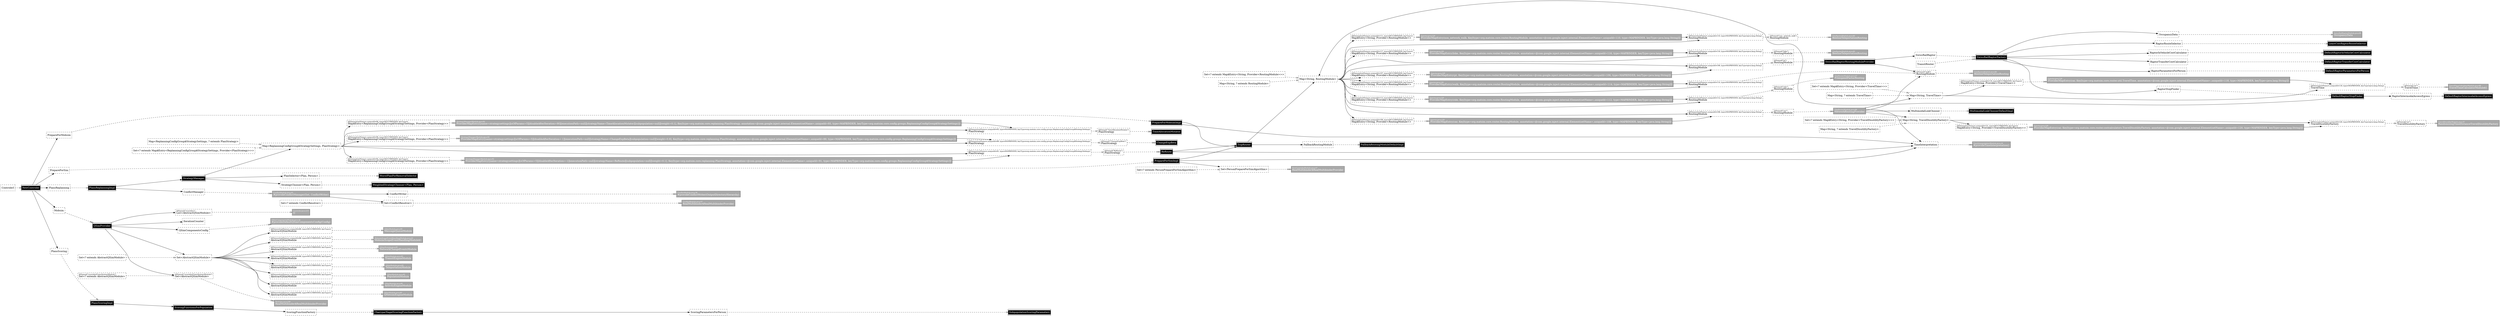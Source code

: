 digraph injector {
graph [rankdir=LR];
x144 [margin="0.02,0", shape=box, style=dashed, label=<<table cellspacing="0" cellpadding="5" cellborder="0" border="0"><tr><td align="left" port="header" bgcolor="#ffffff"><font color="#000000" point-size="10">@Named("bike")<br align="left"/></font><font color="#000000">RoutingModule<br align="left"/></font></td></tr></table>>]
x84 [margin="0.02,0", shape=box, style=solid, label=<<table cellspacing="0" cellpadding="5" cellborder="0" border="0"><tr><td align="left" port="header" bgcolor="#000000"><font color="#ffffff">StrategyManager<br align="left"/></font></td></tr></table>>]
x118 [margin="0.02,0", shape=box, style=dashed, label=<<table cellspacing="0" cellpadding="5" cellborder="0" border="0"><tr><td align="left" port="header" bgcolor="#ffffff"><font color="#000000">Set&lt;? extends Map$Entry&lt;ReplanningConfigGroup$StrategySettings, Provider&lt;PlanStrategy&gt;&gt;&gt;<br align="left"/></font></td></tr></table>>]
x115 [margin="0.02,0", shape=box, style=solid, label=<<table cellspacing="0" cellpadding="5" cellborder="0" border="0"><tr><td align="left" port="header" bgcolor="#000000"><font color="#ffffff">DefaultRaptorIntermodalAccessEgress<br align="left"/></font></td></tr></table>>]
x53 [margin="0.02,0", shape=box, style=solid, label=<<table cellspacing="0" cellpadding="5" cellborder="0" border="0"><tr><td align="left" port="header" bgcolor="#aaaaaa"><font color="#ffffff" point-size="10">QSimModule.java:85<br align="left"/></font><font color="#ffffff">TransitEngineModule<br align="left"/></font></td></tr></table>>]
x28 [margin="0.02,0", shape=box, style=dashed, label=<<table cellspacing="0" cellpadding="5" cellborder="0" border="0"><tr><td align="left" port="header" bgcolor="#ffffff"><font color="#000000">Map&lt;ReplanningConfigGroup$StrategySettings, ? extends PlanStrategy&gt;<br align="left"/></font></td></tr></table>>]
x80 [margin="0.02,0", shape=box, style=dashed, label=<<table cellspacing="0" cellpadding="5" cellborder="0" border="0"><tr><td align="left" port="header" bgcolor="#ffffff"><font color="#000000">RaptorRouteSelector<br align="left"/></font></td></tr></table>>]
x57 [margin="0.02,0", shape=box, style=dashed, label=<<table cellspacing="0" cellpadding="5" cellborder="0" border="0"><tr><td align="left" port="header" bgcolor="#ffffff"><font color="#000000" point-size="10">@Element(setName=,uniqueId=113, type=MULTIBINDER, keyType=)<br align="left"/></font><font color="#000000">Map$Entry&lt;String, Provider&lt;RoutingModule&gt;&gt;<br align="left"/></font></td></tr></table>>]
x120 [margin="0.02,0", shape=box, style=dashed, label=<<table cellspacing="0" cellpadding="5" cellborder="0" border="0"><tr><td align="left" port="header" bgcolor="#ffffff"><font color="#000000">ScoringParametersForPerson<br align="left"/></font></td></tr></table>>]
x117 [margin="0.02,0", shape=box, style=solid, label=<<table cellspacing="0" cellpadding="5" cellborder="0" border="0"><tr><td align="left" port="header" bgcolor="#aaaaaa"><font color="#ffffff" point-size="10">ConflictModule.java:45<br align="left"/></font><font color="#ffffff">#provideConflictManager(Set, ConflictWriter)<br align="left"/></font></td></tr></table>>]
x88 [margin="0.02,0", shape=box, style=dashed, label=<<table cellspacing="0" cellpadding="5" cellborder="0" border="0"><tr><td align="left" port="header" bgcolor="#ffffff"><font color="#000000" point-size="10">@Element(setName=,uniqueId=120, type=MAPBINDER, keyType=java.lang.String)<br align="left"/></font><font color="#000000">TravelDisutilityFactory<br align="left"/></font></td></tr></table>>]
x19 [margin="0.02,0", shape=box, style=solid, label=<<table cellspacing="0" cellpadding="5" cellborder="0" border="0"><tr><td align="left" port="header" bgcolor="#aaaaaa"><font color="#ffffff" point-size="10">Injector.java:129<br align="left"/></font><font color="#ffffff">ProviderMapEntry(car, Key[type=org.matsim.core.router.costcalculators.TravelDisutilityFactory, annotation=@com.google.inject.internal.Element(setName=,uniqueId=120, type=MAPBINDER, keyType=java.lang.String)])<br align="left"/></font></td></tr></table>>]
x130 [margin="0.02,0", shape=box, style=dashed, label=<<table cellspacing="0" cellpadding="5" cellborder="0" border="0"><tr><td align="left" port="header" bgcolor="#ffffff"><font color="#000000" point-size="10">@Element(setName=,uniqueId=90, type=MULTIBINDER, keyType=)<br align="left"/></font><font color="#000000">Map$Entry&lt;ReplanningConfigGroup$StrategySettings, Provider&lt;PlanStrategy&gt;&gt;<br align="left"/></font></td></tr></table>>]
x134 [margin="0.02,0", shape=box, style=dashed, label=<<table cellspacing="0" cellpadding="5" cellborder="0" border="0"><tr><td align="left" port="header" bgcolor="#ffffff"><font color="#000000" point-size="10">@Element(setName=,uniqueId=91, type=MAPBINDER, keyType=org.matsim.core.config.groups.ReplanningConfigGroup$StrategySettings)<br align="left"/></font><font color="#000000">PlanStrategy<br align="left"/></font></td></tr></table>>]
x0 [margin="0.02,0", shape=box, style=dashed, label=<<table cellspacing="0" cellpadding="5" cellborder="0" border="0"><tr><td align="left" port="header" bgcolor="#ffffff"><font color="#000000">Map&lt;String, TravelTime&gt;<br align="left"/></font></td></tr></table>>]
x8 [margin="0.02,0", shape=box, style=solid, label=<<table cellspacing="0" cellpadding="5" cellborder="0" border="0"><tr><td align="left" port="header" bgcolor="#aaaaaa"><font color="#ffffff" point-size="10">TripRouterModule.java:60<br align="left"/></font><font color="#ffffff">BeelineTeleportationRouting<br align="left"/></font></td></tr></table>>]
x58 [margin="0.02,0", shape=box, style=solid, label=<<table cellspacing="0" cellpadding="5" cellborder="0" border="0"><tr><td align="left" port="header" bgcolor="#aaaaaa"><font color="#ffffff" point-size="10">Injector.java:129<br align="left"/></font><font color="#ffffff">ProviderMapEntry(ride, Key[type=org.matsim.core.router.RoutingModule, annotation=@com.google.inject.internal.Element(setName=,uniqueId=112, type=MAPBINDER, keyType=java.lang.String)])<br align="left"/></font></td></tr></table>>]
x129 [margin="0.02,0", shape=box, style=dashed, label=<<table cellspacing="0" cellpadding="5" cellborder="0" border="0"><tr><td align="left" port="header" bgcolor="#ffffff"><font color="#000000" point-size="10">@Element(setName=,uniqueId=110, type=MAPBINDER, keyType=java.lang.String)<br align="left"/></font><font color="#000000">RoutingModule<br align="left"/></font></td></tr></table>>]
x48 [margin="0.02,0", shape=box, style=dashed, label=<<table cellspacing="0" cellpadding="5" cellborder="0" border="0"><tr><td align="left" port="header" bgcolor="#ffffff"><font color="#000000" point-size="10">@Element(setName=,uniqueId=80, type=MULTIBINDER, keyType=)<br align="left"/></font><font color="#000000">AbstractQSimModule<br align="left"/></font></td></tr></table>>]
x31 [margin="0.02,0", shape=box, style=dashed, label=<<table cellspacing="0" cellpadding="5" cellborder="0" border="0"><tr><td align="left" port="header" bgcolor="#ffffff"><font color="#000000">RaptorInVehicleCostCalculator<br align="left"/></font></td></tr></table>>]
x29 [margin="0.02,0", shape=box, style=dashed, label=<<table cellspacing="0" cellpadding="5" cellborder="0" border="0"><tr><td align="left" port="header" bgcolor="#ffffff"><font color="#000000" point-size="10">@Named("ride")<br align="left"/></font><font color="#000000">RoutingModule<br align="left"/></font></td></tr></table>>]
x22 [margin="0.02,0", shape=box, style=solid, label=<<table cellspacing="0" cellpadding="5" cellborder="0" border="0"><tr><td align="left" port="header" bgcolor="#000000"><font color="#ffffff">PrepareForMobsimImpl<br align="left"/></font></td></tr></table>>]
x131 [margin="0.02,0", shape=box, style=solid, label=<<table cellspacing="0" cellpadding="5" cellborder="0" border="0"><tr><td align="left" port="header" bgcolor="#aaaaaa"><font color="#ffffff" point-size="10">StrategyManagerModule.java:92<br align="left"/></font><font color="#ffffff">ProviderMapEntry([name=strategysettings][nOfParams=5][disableAfterIteration=-1][executionPath=null][strategyName=ChangeExpBeta][subpopulation=null][weight=0.8], Key[type=org.matsim.core.replanning.PlanStrategy, annotation=@com.google.inject.internal.Element(setName=,uniqueId=89, type=MAPBINDER, keyType=org.matsim.core.config.groups.ReplanningConfigGroup$StrategySettings)])<br align="left"/></font></td></tr></table>>]
x140 [margin="0.02,0", shape=box, style=solid, label=<<table cellspacing="0" cellpadding="5" cellborder="0" border="0"><tr><td align="left" port="header" bgcolor="#000000"><font color="#ffffff">MultimodalLinkChooserDefaultImpl<br align="left"/></font></td></tr></table>>]
x40 [margin="0.02,0", shape=box, style=dashed, label=<<table cellspacing="0" cellpadding="5" cellborder="0" border="0"><tr><td align="left" port="header" bgcolor="#ffffff"><font color="#000000" point-size="10">@Element(setName=,uniqueId=88, type=MULTIBINDER, keyType=)<br align="left"/></font><font color="#000000">AbstractQSimModule<br align="left"/></font></td></tr></table>>]
x10 [margin="0.02,0", shape=box, style=solid, label=<<table cellspacing="0" cellpadding="5" cellborder="0" border="0"><tr><td align="left" port="header" bgcolor="#aaaaaa"><font color="#ffffff" point-size="10">TravelDisutilityModule.java:37<br align="left"/></font><font color="#ffffff">RandomizingTimeDistanceTravelDisutilityFactory<br align="left"/></font></td></tr></table>>]
x26 [margin="0.02,0", shape=box, style=dashed, label=<<table cellspacing="0" cellpadding="5" cellborder="0" border="0"><tr><td align="left" port="header" bgcolor="#ffffff"><font color="#000000" point-size="10">@Named("ChangeExpBeta")<br align="left"/></font><font color="#000000">PlanStrategy<br align="left"/></font></td></tr></table>>]
x64 [margin="0.02,0", shape=box, style=dashed, label=<<table cellspacing="0" cellpadding="5" cellborder="0" border="0"><tr><td align="left" port="header" bgcolor="#ffffff"><font color="#000000" point-size="10">@Element(setName=,uniqueId=107, type=MULTIBINDER, keyType=)<br align="left"/></font><font color="#000000">Map$Entry&lt;String, Provider&lt;RoutingModule&gt;&gt;<br align="left"/></font></td></tr></table>>]
x41 [margin="0.02,0", shape=box, style=solid, label=<<table cellspacing="0" cellpadding="5" cellborder="0" border="0"><tr><td align="left" port="header" bgcolor="#aaaaaa"><font color="#ffffff" point-size="10">MobsimScopeEventHandlingModule.java:41<br align="left"/></font><font color="#ffffff">MobsimScopeEventHandlingModule$1<br align="left"/></font></td></tr></table>>]
x18 [margin="0.02,0", shape=box, style=dashed, label=<<table cellspacing="0" cellpadding="5" cellborder="0" border="0"><tr><td align="left" port="header" bgcolor="#ffffff"><font color="#000000" point-size="10">@Element(setName=,uniqueId=121, type=MULTIBINDER, keyType=)<br align="left"/></font><font color="#000000">Map$Entry&lt;String, Provider&lt;TravelDisutilityFactory&gt;&gt;<br align="left"/></font></td></tr></table>>]
x145 [margin="0.02,0", shape=box, style=solid, label=<<table cellspacing="0" cellpadding="5" cellborder="0" border="0"><tr><td align="left" port="header" bgcolor="#aaaaaa"><font color="#ffffff" point-size="10">TripRouterModule.java:60<br align="left"/></font><font color="#ffffff">BeelineTeleportationRouting<br align="left"/></font></td></tr></table>>]
x16 [margin="0.02,0", shape=box, style=solid, label=<<table cellspacing="0" cellpadding="5" cellborder="0" border="0"><tr><td align="left" port="header" bgcolor="#000000"><font color="#ffffff">TripRouter<br align="left"/></font></td></tr></table>>]
x30 [margin="0.02,0", shape=box, style=solid, label=<<table cellspacing="0" cellpadding="5" cellborder="0" border="0"><tr><td align="left" port="header" bgcolor="#aaaaaa"><font color="#ffffff" point-size="10">TripRouterModule.java:57<br align="left"/></font><font color="#ffffff">FreespeedFactorRouting<br align="left"/></font></td></tr></table>>]
x107 [margin="0.02,0", shape=box, style=solid, label=<<table cellspacing="0" cellpadding="5" cellborder="0" border="0"><tr><td align="left" port="header" bgcolor="#aaaaaa"><font color="#ffffff" point-size="10">NewControlerModule.java:47<br align="left"/></font><font color="#ffffff">RealMultibinder$RealMultibinderProvider<br align="left"/></font></td></tr></table>>]
x9 [margin="0.02,0", shape=box, style=dashed, label=<<table cellspacing="0" cellpadding="5" cellborder="0" border="0"><tr><td align="left" port="header" bgcolor="#ffffff"><font color="#000000" point-size="10">@Named("car")<br align="left"/></font><font color="#000000">TravelDisutilityFactory<br align="left"/></font></td></tr></table>>]
x65 [margin="0.02,0", shape=box, style=solid, label=<<table cellspacing="0" cellpadding="5" cellborder="0" border="0"><tr><td align="left" port="header" bgcolor="#aaaaaa"><font color="#ffffff" point-size="10">Injector.java:129<br align="left"/></font><font color="#ffffff">ProviderMapEntry(pt, Key[type=org.matsim.core.router.RoutingModule, annotation=@com.google.inject.internal.Element(setName=,uniqueId=106, type=MAPBINDER, keyType=java.lang.String)])<br align="left"/></font></td></tr></table>>]
x92 [margin="0.02,0", shape=box, style=dashed, label=<<table cellspacing="0" cellpadding="5" cellborder="0" border="0"><tr><td align="left" port="header" bgcolor="#ffffff"><font color="#000000">PlansReplanning<br align="left"/></font></td></tr></table>>]
x49 [margin="0.02,0", shape=box, style=solid, label=<<table cellspacing="0" cellpadding="5" cellborder="0" border="0"><tr><td align="left" port="header" bgcolor="#aaaaaa"><font color="#ffffff" point-size="10">QSimModule.java:85<br align="left"/></font><font color="#ffffff">MessageQueueModule<br align="left"/></font></td></tr></table>>]
x123 [margin="0.02,0", shape=box, style=solid, label=<<table cellspacing="0" cellpadding="5" cellborder="0" border="0"><tr><td align="left" port="header" bgcolor="#aaaaaa"><font color="#ffffff" point-size="10">TripRouterModule.java:68<br align="left"/></font><font color="#ffffff">NetworkRoutingProvider<br align="left"/></font></td></tr></table>>]
x60 [margin="0.02,0", shape=box, style=dashed, label=<<table cellspacing="0" cellpadding="5" cellborder="0" border="0"><tr><td align="left" port="header" bgcolor="#ffffff"><font color="#000000">Map&lt;String, ? extends RoutingModule&gt;<br align="left"/></font></td></tr></table>>]
x39 [margin="0.02,0", shape=box, style=dashed, label=<<table cellspacing="0" cellpadding="5" cellborder="0" border="0"><tr><td align="left" port="header" bgcolor="#ffffff"><font color="#000000">SwissRailRaptor<br align="left"/></font></td></tr></table>>]
x76 [margin="0.02,0", shape=box, style=solid, label=<<table cellspacing="0" cellpadding="5" cellborder="0" border="0"><tr><td align="left" port="header" bgcolor="#aaaaaa"><font color="#ffffff" point-size="10">QSimComponentsModule.java:34<br align="left"/></font><font color="#ffffff">#provideDefaultQSimComponentsConfig(Config)<br align="left"/></font></td></tr></table>>]
x114 [margin="0.02,0", shape=box, style=dashed, label=<<table cellspacing="0" cellpadding="5" cellborder="0" border="0"><tr><td align="left" port="header" bgcolor="#ffffff"><font color="#000000" point-size="10">@Element(setName=,uniqueId=118, type=MAPBINDER, keyType=java.lang.String)<br align="left"/></font><font color="#000000">TravelTime<br align="left"/></font></td></tr></table>>]
x81 [margin="0.02,0", shape=box, style=solid, label=<<table cellspacing="0" cellpadding="5" cellborder="0" border="0"><tr><td align="left" port="header" bgcolor="#000000"><font color="#ffffff">LeastCostRaptorRouteSelector<br align="left"/></font></td></tr></table>>]
x113 [margin="0.02,0", shape=box, style=solid, label=<<table cellspacing="0" cellpadding="5" cellborder="0" border="0"><tr><td align="left" port="header" bgcolor="#000000"><font color="#ffffff">DefaultRaptorTransferCostCalculator<br align="left"/></font></td></tr></table>>]
x99 [margin="0.02,0", shape=box, style=solid, label=<<table cellspacing="0" cellpadding="5" cellborder="0" border="0"><tr><td align="left" port="header" bgcolor="#aaaaaa"><font color="#ffffff" point-size="10">Injector.java:129<br align="left"/></font><font color="#ffffff">ProviderMapEntry(car, Key[type=org.matsim.core.router.util.TravelTime, annotation=@com.google.inject.internal.Element(setName=,uniqueId=118, type=MAPBINDER, keyType=java.lang.String)])<br align="left"/></font></td></tr></table>>]
x62 [margin="0.02,0", shape=box, style=solid, label=<<table cellspacing="0" cellpadding="5" cellborder="0" border="0"><tr><td align="left" port="header" bgcolor="#aaaaaa"><font color="#ffffff" point-size="10">Injector.java:129<br align="left"/></font><font color="#ffffff">ProviderMapEntry(walk, Key[type=org.matsim.core.router.RoutingModule, annotation=@com.google.inject.internal.Element(setName=,uniqueId=114, type=MAPBINDER, keyType=java.lang.String)])<br align="left"/></font></td></tr></table>>]
x50 [margin="0.02,0", shape=box, style=dashed, label=<<table cellspacing="0" cellpadding="5" cellborder="0" border="0"><tr><td align="left" port="header" bgcolor="#ffffff"><font color="#000000" point-size="10">@Element(setName=,uniqueId=85, type=MULTIBINDER, keyType=)<br align="left"/></font><font color="#000000">AbstractQSimModule<br align="left"/></font></td></tr></table>>]
x78 [margin="0.02,0", shape=box, style=dashed, label=<<table cellspacing="0" cellpadding="5" cellborder="0" border="0"><tr><td align="left" port="header" bgcolor="#ffffff"><font color="#000000" point-size="10">@Named("overrides")<br align="left"/></font><font color="#000000">List&lt;AbstractQSimModule&gt;<br align="left"/></font></td></tr></table>>]
x21 [margin="0.02,0", shape=box, style=dashed, label=<<table cellspacing="0" cellpadding="5" cellborder="0" border="0"><tr><td align="left" port="header" bgcolor="#ffffff"><font color="#000000">PrepareForMobsim<br align="left"/></font></td></tr></table>>]
x82 [margin="0.02,0", shape=box, style=dashed, label=<<table cellspacing="0" cellpadding="5" cellborder="0" border="0"><tr><td align="left" port="header" bgcolor="#ffffff"><font color="#000000" point-size="10">@Named("ReRoute")<br align="left"/></font><font color="#000000">PlanStrategy<br align="left"/></font></td></tr></table>>]
x128 [margin="0.02,0", shape=box, style=dashed, label=<<table cellspacing="0" cellpadding="5" cellborder="0" border="0"><tr><td align="left" port="header" bgcolor="#ffffff"><font color="#000000" point-size="10">@Element(setName=,uniqueId=108, type=MAPBINDER, keyType=java.lang.String)<br align="left"/></font><font color="#000000">RoutingModule<br align="left"/></font></td></tr></table>>]
x14 [margin="0.02,0", shape=box, style=dashed, label=<<table cellspacing="0" cellpadding="5" cellborder="0" border="0"><tr><td align="left" port="header" bgcolor="#ffffff"><font color="#000000">Set&lt;ConflictResolver&gt;<br align="left"/></font></td></tr></table>>]
x45 [margin="0.02,0", shape=box, style=solid, label=<<table cellspacing="0" cellpadding="5" cellborder="0" border="0"><tr><td align="left" port="header" bgcolor="#aaaaaa"><font color="#ffffff" point-size="10">QSimModule.java:85<br align="left"/></font><font color="#ffffff">ActivityEngineModule<br align="left"/></font></td></tr></table>>]
x136 [margin="0.02,0", shape=box, style=dashed, label=<<table cellspacing="0" cellpadding="5" cellborder="0" border="0"><tr><td align="left" port="header" bgcolor="#ffffff"><font color="#000000" point-size="10">@Element(setName=,uniqueId=93, type=MAPBINDER, keyType=org.matsim.core.config.groups.ReplanningConfigGroup$StrategySettings)<br align="left"/></font><font color="#000000">PlanStrategy<br align="left"/></font></td></tr></table>>]
x105 [margin="0.02,0", shape=box, style=dashed, label=<<table cellspacing="0" cellpadding="5" cellborder="0" border="0"><tr><td align="left" port="header" bgcolor="#ffffff"><font color="#000000">RaptorIntermodalAccessEgress<br align="left"/></font></td></tr></table>>]
x95 [margin="0.02,0", shape=box, style=solid, label=<<table cellspacing="0" cellpadding="5" cellborder="0" border="0"><tr><td align="left" port="header" bgcolor="#aaaaaa"><font color="#ffffff" point-size="10">SwissRailRaptorModule.java:69<br align="left"/></font><font color="#ffffff">OccupancyData<br align="left"/></font></td></tr></table>>]
x102 [margin="0.02,0", shape=box, style=dashed, label=<<table cellspacing="0" cellpadding="5" cellborder="0" border="0"><tr><td align="left" port="header" bgcolor="#ffffff"><font color="#000000" point-size="10">@Named("car")<br align="left"/></font><font color="#000000">TravelTime<br align="left"/></font></td></tr></table>>]
x125 [margin="0.02,0", shape=box, style=solid, label=<<table cellspacing="0" cellpadding="5" cellborder="0" border="0"><tr><td align="left" port="header" bgcolor="#aaaaaa"><font color="#ffffff" point-size="10">StrategyManagerModule.java:92<br align="left"/></font><font color="#ffffff">ProviderMapEntry([name=strategysettings][nOfParams=5][disableAfterIteration=-1][executionPath=null][strategyName=ReRoute][subpopulation=null][weight=0.1], Key[type=org.matsim.core.replanning.PlanStrategy, annotation=@com.google.inject.internal.Element(setName=,uniqueId=91, type=MAPBINDER, keyType=org.matsim.core.config.groups.ReplanningConfigGroup$StrategySettings)])<br align="left"/></font></td></tr></table>>]
x111 [margin="0.02,0", shape=box, style=solid, label=<<table cellspacing="0" cellpadding="5" cellborder="0" border="0"><tr><td align="left" port="header" bgcolor="#000000"><font color="#ffffff">DefaultRaptorStopFinder<br align="left"/></font></td></tr></table>>]
x110 [margin="0.02,0", shape=box, style=dashed, label=<<table cellspacing="0" cellpadding="5" cellborder="0" border="0"><tr><td align="left" port="header" bgcolor="#ffffff"><font color="#000000" point-size="10">@Named("pt")<br align="left"/></font><font color="#000000">RoutingModule<br align="left"/></font></td></tr></table>>]
x2 [margin="0.02,0", shape=box, style=dashed, label=<<table cellspacing="0" cellpadding="5" cellborder="0" border="0"><tr><td align="left" port="header" bgcolor="#ffffff"><font color="#000000">Set&lt;? extends Map$Entry&lt;String, Provider&lt;RoutingModule&gt;&gt;&gt;<br align="left"/></font></td></tr></table>>]
x86 [margin="0.02,0", shape=box, style=dashed, label=<<table cellspacing="0" cellpadding="5" cellborder="0" border="0"><tr><td align="left" port="header" bgcolor="#ffffff"><font color="#000000">ConflictWriter<br align="left"/></font></td></tr></table>>]
x119 [margin="0.02,0", shape=box, style=dashed, label=<<table cellspacing="0" cellpadding="5" cellborder="0" border="0"><tr><td align="left" port="header" bgcolor="#ffffff"><font color="#000000">IterationCounter<br align="left"/></font></td></tr></table>>]
x89 [margin="0.02,0", shape=box, style=dashed, label=<<table cellspacing="0" cellpadding="5" cellborder="0" border="0"><tr><td align="left" port="header" bgcolor="#ffffff"><font color="#000000" point-size="10">@Element(setName=,uniqueId=116, type=MAPBINDER, keyType=java.lang.String)<br align="left"/></font><font color="#000000">RoutingModule<br align="left"/></font></td></tr></table>>]
x52 [margin="0.02,0", shape=box, style=dashed, label=<<table cellspacing="0" cellpadding="5" cellborder="0" border="0"><tr><td align="left" port="header" bgcolor="#ffffff"><font color="#000000" point-size="10">@Element(setName=,uniqueId=86, type=MULTIBINDER, keyType=)<br align="left"/></font><font color="#000000">AbstractQSimModule<br align="left"/></font></td></tr></table>>]
x42 [margin="0.02,0", shape=box, style=dashed, label=<<table cellspacing="0" cellpadding="5" cellborder="0" border="0"><tr><td align="left" port="header" bgcolor="#ffffff"><font color="#000000" point-size="10">@Element(setName=,uniqueId=83, type=MULTIBINDER, keyType=)<br align="left"/></font><font color="#000000">AbstractQSimModule<br align="left"/></font></td></tr></table>>]
x121 [margin="0.02,0", shape=box, style=solid, label=<<table cellspacing="0" cellpadding="5" cellborder="0" border="0"><tr><td align="left" port="header" bgcolor="#000000"><font color="#ffffff">SubpopulationScoringParameters<br align="left"/></font></td></tr></table>>]
x54 [margin="0.02,0", shape=box, style=dashed, label=<<table cellspacing="0" cellpadding="5" cellborder="0" border="0"><tr><td align="left" port="header" bgcolor="#ffffff"><font color="#000000" point-size="10">@Element(setName=,uniqueId=117, type=MULTIBINDER, keyType=)<br align="left"/></font><font color="#000000">Map$Entry&lt;String, Provider&lt;RoutingModule&gt;&gt;<br align="left"/></font></td></tr></table>>]
x67 [margin="0.02,0", shape=box, style=solid, label=<<table cellspacing="0" cellpadding="5" cellborder="0" border="0"><tr><td align="left" port="header" bgcolor="#aaaaaa"><font color="#ffffff" point-size="10">Injector.java:129<br align="left"/></font><font color="#ffffff">ProviderMapEntry(car, Key[type=org.matsim.core.router.RoutingModule, annotation=@com.google.inject.internal.Element(setName=,uniqueId=108, type=MAPBINDER, keyType=java.lang.String)])<br align="left"/></font></td></tr></table>>]
x47 [margin="0.02,0", shape=box, style=solid, label=<<table cellspacing="0" cellpadding="5" cellborder="0" border="0"><tr><td align="left" port="header" bgcolor="#aaaaaa"><font color="#ffffff" point-size="10">QSimModule.java:85<br align="left"/></font><font color="#ffffff">QNetsimEngineModule<br align="left"/></font></td></tr></table>>]
x104 [margin="0.02,0", shape=box, style=dashed, label=<<table cellspacing="0" cellpadding="5" cellborder="0" border="0"><tr><td align="left" port="header" bgcolor="#ffffff"><font color="#000000">Set&lt;? extends PersonPrepareForSimAlgorithm&gt;<br align="left"/></font></td></tr></table>>]
x101 [margin="0.02,0", shape=box, style=solid, label=<<table cellspacing="0" cellpadding="5" cellborder="0" border="0"><tr><td align="left" port="header" bgcolor="#aaaaaa"><font color="#ffffff" point-size="10">TimeInterpretationModule.java:16<br align="left"/></font><font color="#ffffff">#provideTimeInterpretation()<br align="left"/></font></td></tr></table>>]
x146 [margin="0.02,0", shape=box, style=solid, label=<<table cellspacing="0" cellpadding="5" cellborder="0" border="0"><tr><td align="left" port="header" bgcolor="#000000"><font color="#ffffff">DefaultRaptorParametersForPerson<br align="left"/></font></td></tr></table>>]
x1 [margin="0.02,0", shape=box, style=dashed, label=<<table cellspacing="0" cellpadding="5" cellborder="0" border="0"><tr><td align="left" port="header" bgcolor="#ffffff"><font color="#000000">Set&lt;? extends ConflictResolver&gt;<br align="left"/></font></td></tr></table>>]
x3 [margin="0.02,0", shape=box, style=dashed, label=<<table cellspacing="0" cellpadding="5" cellborder="0" border="0"><tr><td align="left" port="header" bgcolor="#ffffff"><font color="#000000">Set&lt;? extends Map$Entry&lt;String, Provider&lt;TravelDisutilityFactory&gt;&gt;&gt;<br align="left"/></font></td></tr></table>>]
x34 [margin="0.02,0", shape=box, style=dashed, label=<<table cellspacing="0" cellpadding="5" cellborder="0" border="0"><tr><td align="left" port="header" bgcolor="#ffffff"><font color="#000000">RaptorTransferCostCalculator<br align="left"/></font></td></tr></table>>]
x73 [margin="0.02,0", shape=box, style=dashed, label=<<table cellspacing="0" cellpadding="5" cellborder="0" border="0"><tr><td align="left" port="header" bgcolor="#ffffff"><font color="#000000">ControlerI<br align="left"/></font></td></tr></table>>]
x83 [margin="0.02,0", shape=box, style=solid, label=<<table cellspacing="0" cellpadding="5" cellborder="0" border="0"><tr><td align="left" port="header" bgcolor="#000000"><font color="#ffffff">ReRoute<br align="left"/></font></td></tr></table>>]
x27 [margin="0.02,0", shape=box, style=solid, label=<<table cellspacing="0" cellpadding="5" cellborder="0" border="0"><tr><td align="left" port="header" bgcolor="#000000"><font color="#ffffff">ChangeExpBeta<br align="left"/></font></td></tr></table>>]
x17 [margin="0.02,0", shape=box, style=dashed, label=<<table cellspacing="0" cellpadding="5" cellborder="0" border="0"><tr><td align="left" port="header" bgcolor="#ffffff"><font color="#000000">Set&lt;? extends Map$Entry&lt;String, Provider&lt;TravelTime&gt;&gt;&gt;<br align="left"/></font></td></tr></table>>]
x138 [margin="0.02,0", shape=box, style=solid, label=<<table cellspacing="0" cellpadding="5" cellborder="0" border="0"><tr><td align="left" port="header" bgcolor="#000000"><font color="#ffffff">TimeAllocationMutator<br align="left"/></font></td></tr></table>>]
x55 [margin="0.02,0", shape=box, style=solid, label=<<table cellspacing="0" cellpadding="5" cellborder="0" border="0"><tr><td align="left" port="header" bgcolor="#aaaaaa"><font color="#ffffff" point-size="10">Injector.java:129<br align="left"/></font><font color="#ffffff">ProviderMapEntry(bike, Key[type=org.matsim.core.router.RoutingModule, annotation=@com.google.inject.internal.Element(setName=,uniqueId=116, type=MAPBINDER, keyType=java.lang.String)])<br align="left"/></font></td></tr></table>>]
x85 [margin="0.02,0", shape=box, style=dashed, label=<<table cellspacing="0" cellpadding="5" cellborder="0" border="0"><tr><td align="left" port="header" bgcolor="#ffffff"><font color="#000000">Set&lt;AbstractQSimModule&gt;<br align="left"/></font></td></tr></table>>]
x126 [margin="0.02,0", shape=box, style=dashed, label=<<table cellspacing="0" cellpadding="5" cellborder="0" border="0"><tr><td align="left" port="header" bgcolor="#ffffff"><font color="#000000" point-size="10">@Element(setName=,uniqueId=94, type=MULTIBINDER, keyType=)<br align="left"/></font><font color="#000000">Map$Entry&lt;ReplanningConfigGroup$StrategySettings, Provider&lt;PlanStrategy&gt;&gt;<br align="left"/></font></td></tr></table>>]
x133 [margin="0.02,0", shape=box, style=dashed, label=<<table cellspacing="0" cellpadding="5" cellborder="0" border="0"><tr><td align="left" port="header" bgcolor="#ffffff"><font color="#000000" point-size="10">@Element(setName=,uniqueId=106, type=MAPBINDER, keyType=java.lang.String)<br align="left"/></font><font color="#000000">RoutingModule<br align="left"/></font></td></tr></table>>]
x5 [margin="0.02,0", shape=box, style=dashed, label=<<table cellspacing="0" cellpadding="5" cellborder="0" border="0"><tr><td align="left" port="header" bgcolor="#ffffff"><font color="#000000">FallbackRoutingModule<br align="left"/></font></td></tr></table>>]
x20 [margin="0.02,0", shape=box, style=solid, label=<<table cellspacing="0" cellpadding="5" cellborder="0" border="0"><tr><td align="left" port="header" bgcolor="#000000"><font color="#ffffff">FallbackRoutingModuleDefaultImpl<br align="left"/></font></td></tr></table>>]
x100 [margin="0.02,0", shape=box, style=dashed, label=<<table cellspacing="0" cellpadding="5" cellborder="0" border="0"><tr><td align="left" port="header" bgcolor="#ffffff"><font color="#000000">TimeInterpretation<br align="left"/></font></td></tr></table>>]
x32 [margin="0.02,0", shape=box, style=solid, label=<<table cellspacing="0" cellpadding="5" cellborder="0" border="0"><tr><td align="left" port="header" bgcolor="#000000"><font color="#ffffff">DefaultRaptorInVehicleCostCalculator<br align="left"/></font></td></tr></table>>]
x36 [margin="0.02,0", shape=box, style=solid, label=<<table cellspacing="0" cellpadding="5" cellborder="0" border="0"><tr><td align="left" port="header" bgcolor="#000000"><font color="#ffffff">CharyparNagelScoringFunctionFactory<br align="left"/></font></td></tr></table>>]
x43 [margin="0.02,0", shape=box, style=solid, label=<<table cellspacing="0" cellpadding="5" cellborder="0" border="0"><tr><td align="left" port="header" bgcolor="#aaaaaa"><font color="#ffffff" point-size="10">QSimModule.java:85<br align="left"/></font><font color="#ffffff">TeleportationModule<br align="left"/></font></td></tr></table>>]
x68 [margin="0.02,0", shape=box, style=dashed, label=<<table cellspacing="0" cellpadding="5" cellborder="0" border="0"><tr><td align="left" port="header" bgcolor="#ffffff"><font color="#000000" point-size="10">@Element(setName=,uniqueId=111, type=MULTIBINDER, keyType=)<br align="left"/></font><font color="#000000">Map$Entry&lt;String, Provider&lt;RoutingModule&gt;&gt;<br align="left"/></font></td></tr></table>>]
x6 [margin="0.02,0", shape=box, style=dashed, label=<<table cellspacing="0" cellpadding="5" cellborder="0" border="0"><tr><td align="left" port="header" bgcolor="#ffffff"><font color="#000000">StrategyChooser&lt;Plan, Person&gt;<br align="left"/></font></td></tr></table>>]
x12 [margin="0.02,0", shape=box, style=solid, label=<<table cellspacing="0" cellpadding="5" cellborder="0" border="0"><tr><td align="left" port="header" bgcolor="#aaaaaa"><font color="#ffffff" point-size="10">Modules.java:238<br align="left"/></font><font color="#ffffff">RealMultibinder$RealMultibinderProvider<br align="left"/></font></td></tr></table>>]
x77 [margin="0.02,0", shape=box, style=dashed, label=<<table cellspacing="0" cellpadding="5" cellborder="0" border="0"><tr><td align="left" port="header" bgcolor="#ffffff"><font color="#000000">Map&lt;String, ? extends TravelDisutilityFactory&gt;<br align="left"/></font></td></tr></table>>]
x108 [margin="0.02,0", shape=box, style=dashed, label=<<table cellspacing="0" cellpadding="5" cellborder="0" border="0"><tr><td align="left" port="header" bgcolor="#ffffff"><font color="#000000" point-size="10">@Named("non_network_walk")<br align="left"/></font><font color="#000000">RoutingModule<br align="left"/></font></td></tr></table>>]
x112 [margin="0.02,0", shape=box, style=solid, label=<<table cellspacing="0" cellpadding="5" cellborder="0" border="0"><tr><td align="left" port="header" bgcolor="#000000"><font color="#ffffff">PlansReplanningImpl<br align="left"/></font></td></tr></table>>]
x71 [margin="0.02,0", shape=box, style=solid, label=<<table cellspacing="0" cellpadding="5" cellborder="0" border="0"><tr><td align="left" port="header" bgcolor="#000000"><font color="#ffffff">ScoringFunctionsForPopulation<br align="left"/></font></td></tr></table>>]
x35 [margin="0.02,0", shape=box, style=dashed, label=<<table cellspacing="0" cellpadding="5" cellborder="0" border="0"><tr><td align="left" port="header" bgcolor="#ffffff"><font color="#000000">ScoringFunctionFactory<br align="left"/></font></td></tr></table>>]
x91 [margin="0.02,0", shape=box, style=dashed, label=<<table cellspacing="0" cellpadding="5" cellborder="0" border="0"><tr><td align="left" port="header" bgcolor="#ffffff"><font color="#000000" point-size="10">@Element(setName=,uniqueId=114, type=MAPBINDER, keyType=java.lang.String)<br align="left"/></font><font color="#000000">RoutingModule<br align="left"/></font></td></tr></table>>]
x127 [margin="0.02,0", shape=box, style=solid, label=<<table cellspacing="0" cellpadding="5" cellborder="0" border="0"><tr><td align="left" port="header" bgcolor="#aaaaaa"><font color="#ffffff" point-size="10">StrategyManagerModule.java:92<br align="left"/></font><font color="#ffffff">ProviderMapEntry([name=strategysettings][nOfParams=5][disableAfterIteration=90][executionPath=null][strategyName=TimeAllocationMutator][subpopulation=null][weight=0.1], Key[type=org.matsim.core.replanning.PlanStrategy, annotation=@com.google.inject.internal.Element(setName=,uniqueId=93, type=MAPBINDER, keyType=org.matsim.core.config.groups.ReplanningConfigGroup$StrategySettings)])<br align="left"/></font></td></tr></table>>]
x93 [margin="0.02,0", shape=box, style=dashed, label=<<table cellspacing="0" cellpadding="5" cellborder="0" border="0"><tr><td align="left" port="header" bgcolor="#ffffff"><font color="#000000">TransitRouter<br align="left"/></font></td></tr></table>>]
x56 [margin="0.02,0", shape=box, style=solid, label=<<table cellspacing="0" cellpadding="5" cellborder="0" border="0"><tr><td align="left" port="header" bgcolor="#000000"><font color="#ffffff">SwissRailRaptorFactory<br align="left"/></font></td></tr></table>>]
x23 [margin="0.02,0", shape=box, style=dashed, label=<<table cellspacing="0" cellpadding="5" cellborder="0" border="0"><tr><td align="left" port="header" bgcolor="#ffffff"><font color="#000000" point-size="10">@Element(setName=,uniqueId=84, type=MULTIBINDER, keyType=)<br align="left"/></font><font color="#000000">AbstractQSimModule<br align="left"/></font></td></tr></table>>]
x63 [margin="0.02,0", shape=box, style=solid, label=<<table cellspacing="0" cellpadding="5" cellborder="0" border="0"><tr><td align="left" port="header" bgcolor="#000000"><font color="#ffffff">QSimProvider<br align="left"/></font></td></tr></table>>]
x69 [margin="0.02,0", shape=box, style=solid, label=<<table cellspacing="0" cellpadding="5" cellborder="0" border="0"><tr><td align="left" port="header" bgcolor="#aaaaaa"><font color="#ffffff" point-size="10">Injector.java:129<br align="left"/></font><font color="#ffffff">ProviderMapEntry(non_network_walk, Key[type=org.matsim.core.router.RoutingModule, annotation=@com.google.inject.internal.Element(setName=,uniqueId=110, type=MAPBINDER, keyType=java.lang.String)])<br align="left"/></font></td></tr></table>>]
x11 [margin="0.02,0", shape=box, style=dashed, label=<<table cellspacing="0" cellpadding="5" cellborder="0" border="0"><tr><td align="left" port="header" bgcolor="#ffffff"><font color="#000000" point-size="10">@Named("overridesFromAbstractModule")<br align="left"/></font><font color="#000000">Set&lt;AbstractQSimModule&gt;<br align="left"/></font></td></tr></table>>]
x44 [margin="0.02,0", shape=box, style=dashed, label=<<table cellspacing="0" cellpadding="5" cellborder="0" border="0"><tr><td align="left" port="header" bgcolor="#ffffff"><font color="#000000" point-size="10">@Element(setName=,uniqueId=81, type=MULTIBINDER, keyType=)<br align="left"/></font><font color="#000000">AbstractQSimModule<br align="left"/></font></td></tr></table>>]
x109 [margin="0.02,0", shape=box, style=solid, label=<<table cellspacing="0" cellpadding="5" cellborder="0" border="0"><tr><td align="left" port="header" bgcolor="#aaaaaa"><font color="#ffffff" point-size="10">TripRouterModule.java:60<br align="left"/></font><font color="#ffffff">BeelineTeleportationRouting<br align="left"/></font></td></tr></table>>]
x74 [margin="0.02,0", shape=box, style=solid, label=<<table cellspacing="0" cellpadding="5" cellborder="0" border="0"><tr><td align="left" port="header" bgcolor="#000000"><font color="#ffffff">NewControler<br align="left"/></font></td></tr></table>>]
x61 [margin="0.02,0", shape=box, style=dashed, label=<<table cellspacing="0" cellpadding="5" cellborder="0" border="0"><tr><td align="left" port="header" bgcolor="#ffffff"><font color="#000000" point-size="10">@Element(setName=,uniqueId=115, type=MULTIBINDER, keyType=)<br align="left"/></font><font color="#000000">Map$Entry&lt;String, Provider&lt;RoutingModule&gt;&gt;<br align="left"/></font></td></tr></table>>]
x24 [margin="0.02,0", shape=box, style=solid, label=<<table cellspacing="0" cellpadding="5" cellborder="0" border="0"><tr><td align="left" port="header" bgcolor="#aaaaaa"><font color="#ffffff" point-size="10">QSimModule.java:85<br align="left"/></font><font color="#ffffff">PopulationModule<br align="left"/></font></td></tr></table>>]
x25 [margin="0.02,0", shape=box, style=solid, label=<<table cellspacing="0" cellpadding="5" cellborder="0" border="0"><tr><td align="left" port="header" bgcolor="#000000"><font color="#ffffff">WeightedStrategyChooser&lt;Plan, Person&gt;<br align="left"/></font></td></tr></table>>]
x4 [margin="0.02,0", shape=box, style=dashed, label=<<table cellspacing="0" cellpadding="5" cellborder="0" border="0"><tr><td align="left" port="header" bgcolor="#ffffff"><font color="#000000">Mobsim<br align="left"/></font></td></tr></table>>]
x33 [margin="0.02,0", shape=box, style=dashed, label=<<table cellspacing="0" cellpadding="5" cellborder="0" border="0"><tr><td align="left" port="header" bgcolor="#ffffff"><font color="#000000">Map&lt;String, TravelDisutilityFactory&gt;<br align="left"/></font></td></tr></table>>]
x59 [margin="0.02,0", shape=box, style=dashed, label=<<table cellspacing="0" cellpadding="5" cellborder="0" border="0"><tr><td align="left" port="header" bgcolor="#ffffff"><font color="#000000">RaptorParametersForPerson<br align="left"/></font></td></tr></table>>]
x15 [margin="0.02,0", shape=box, style=solid, label=<<table cellspacing="0" cellpadding="5" cellborder="0" border="0"><tr><td align="left" port="header" bgcolor="#aaaaaa"><font color="#ffffff" point-size="10">ConflictModule.java:57<br align="left"/></font><font color="#ffffff">RealMultibinder$RealMultibinderProvider<br align="left"/></font></td></tr></table>>]
x122 [margin="0.02,0", shape=box, style=dashed, label=<<table cellspacing="0" cellpadding="5" cellborder="0" border="0"><tr><td align="left" port="header" bgcolor="#ffffff"><font color="#000000" point-size="10">@Named("car")<br align="left"/></font><font color="#000000">RoutingModule<br align="left"/></font></td></tr></table>>]
x72 [margin="0.02,0", shape=box, style=dashed, label=<<table cellspacing="0" cellpadding="5" cellborder="0" border="0"><tr><td align="left" port="header" bgcolor="#ffffff"><font color="#000000">RaptorStopFinder<br align="left"/></font></td></tr></table>>]
x94 [margin="0.02,0", shape=box, style=dashed, label=<<table cellspacing="0" cellpadding="5" cellborder="0" border="0"><tr><td align="left" port="header" bgcolor="#ffffff"><font color="#000000">OccupancyData<br align="left"/></font></td></tr></table>>]
x135 [margin="0.02,0", shape=box, style=dashed, label=<<table cellspacing="0" cellpadding="5" cellborder="0" border="0"><tr><td align="left" port="header" bgcolor="#ffffff"><font color="#000000" point-size="10">@Element(setName=,uniqueId=89, type=MAPBINDER, keyType=org.matsim.core.config.groups.ReplanningConfigGroup$StrategySettings)<br align="left"/></font><font color="#000000">PlanStrategy<br align="left"/></font></td></tr></table>>]
x96 [margin="0.02,0", shape=box, style=dashed, label=<<table cellspacing="0" cellpadding="5" cellborder="0" border="0"><tr><td align="left" port="header" bgcolor="#ffffff"><font color="#000000">PlansScoring<br align="left"/></font></td></tr></table>>]
x124 [margin="0.02,0", shape=box, style=dashed, label=<<table cellspacing="0" cellpadding="5" cellborder="0" border="0"><tr><td align="left" port="header" bgcolor="#ffffff"><font color="#000000" point-size="10">@Element(setName=,uniqueId=92, type=MULTIBINDER, keyType=)<br align="left"/></font><font color="#000000">Map$Entry&lt;ReplanningConfigGroup$StrategySettings, Provider&lt;PlanStrategy&gt;&gt;<br align="left"/></font></td></tr></table>>]
x97 [margin="0.02,0", shape=box, style=solid, label=<<table cellspacing="0" cellpadding="5" cellborder="0" border="0"><tr><td align="left" port="header" bgcolor="#000000"><font color="#ffffff">PlansScoringImpl<br align="left"/></font></td></tr></table>>]
x13 [margin="0.02,0", shape=box, style=dashed, label=<<table cellspacing="0" cellpadding="5" cellborder="0" border="0"><tr><td align="left" port="header" bgcolor="#ffffff"><font color="#000000">PrepareForSim<br align="left"/></font></td></tr></table>>]
x46 [margin="0.02,0", shape=box, style=dashed, label=<<table cellspacing="0" cellpadding="5" cellborder="0" border="0"><tr><td align="left" port="header" bgcolor="#ffffff"><font color="#000000" point-size="10">@Element(setName=,uniqueId=82, type=MULTIBINDER, keyType=)<br align="left"/></font><font color="#000000">AbstractQSimModule<br align="left"/></font></td></tr></table>>]
x87 [margin="0.02,0", shape=box, style=solid, label=<<table cellspacing="0" cellpadding="5" cellborder="0" border="0"><tr><td align="left" port="header" bgcolor="#aaaaaa"><font color="#ffffff" point-size="10">ConflictModule.java:38<br align="left"/></font><font color="#ffffff">#provideConflictWriter(OutputDirectoryHierarchy)<br align="left"/></font></td></tr></table>>]
x37 [margin="0.02,0", shape=box, style=dashed, label=<<table cellspacing="0" cellpadding="5" cellborder="0" border="0"><tr><td align="left" port="header" bgcolor="#ffffff"><font color="#000000" point-size="10">@Named("overridesFromAbstractModule")<br align="left"/></font><font color="#000000">Set&lt;? extends AbstractQSimModule&gt;<br align="left"/></font></td></tr></table>>]
x137 [margin="0.02,0", shape=box, style=dashed, label=<<table cellspacing="0" cellpadding="5" cellborder="0" border="0"><tr><td align="left" port="header" bgcolor="#ffffff"><font color="#000000" point-size="10">@Named("TimeAllocationMutator")<br align="left"/></font><font color="#000000">PlanStrategy<br align="left"/></font></td></tr></table>>]
x38 [margin="0.02,0", shape=box, style=dashed, label=<<table cellspacing="0" cellpadding="5" cellborder="0" border="0"><tr><td align="left" port="header" bgcolor="#ffffff"><font color="#000000">Map&lt;ReplanningConfigGroup$StrategySettings, PlanStrategy&gt;<br align="left"/></font></td></tr></table>>]
x141 [margin="0.02,0", shape=box, style=dashed, label=<<table cellspacing="0" cellpadding="5" cellborder="0" border="0"><tr><td align="left" port="header" bgcolor="#ffffff"><font color="#000000">PlanSelector&lt;Plan, Person&gt;<br align="left"/></font></td></tr></table>>]
x51 [margin="0.02,0", shape=box, style=solid, label=<<table cellspacing="0" cellpadding="5" cellborder="0" border="0"><tr><td align="left" port="header" bgcolor="#aaaaaa"><font color="#ffffff" point-size="10">QSimModule.java:85<br align="left"/></font><font color="#ffffff">NetworkChangeEventsModule<br align="left"/></font></td></tr></table>>]
x106 [margin="0.02,0", shape=box, style=dashed, label=<<table cellspacing="0" cellpadding="5" cellborder="0" border="0"><tr><td align="left" port="header" bgcolor="#ffffff"><font color="#000000">Set&lt;PersonPrepareForSimAlgorithm&gt;<br align="left"/></font></td></tr></table>>]
x66 [margin="0.02,0", shape=box, style=dashed, label=<<table cellspacing="0" cellpadding="5" cellborder="0" border="0"><tr><td align="left" port="header" bgcolor="#ffffff"><font color="#000000" point-size="10">@Element(setName=,uniqueId=109, type=MULTIBINDER, keyType=)<br align="left"/></font><font color="#000000">Map$Entry&lt;String, Provider&lt;RoutingModule&gt;&gt;<br align="left"/></font></td></tr></table>>]
x103 [margin="0.02,0", shape=box, style=solid, label=<<table cellspacing="0" cellpadding="5" cellborder="0" border="0"><tr><td align="left" port="header" bgcolor="#aaaaaa"><font color="#ffffff" point-size="10">TravelTimeCalculatorModule.java:68<br align="left"/></font><font color="#ffffff">TravelTimeCalculatorModule$1<br align="left"/></font></td></tr></table>>]
x98 [margin="0.02,0", shape=box, style=dashed, label=<<table cellspacing="0" cellpadding="5" cellborder="0" border="0"><tr><td align="left" port="header" bgcolor="#ffffff"><font color="#000000" point-size="10">@Element(setName=,uniqueId=119, type=MULTIBINDER, keyType=)<br align="left"/></font><font color="#000000">Map$Entry&lt;String, Provider&lt;TravelTime&gt;&gt;<br align="left"/></font></td></tr></table>>]
x143 [margin="0.02,0", shape=box, style=dashed, label=<<table cellspacing="0" cellpadding="5" cellborder="0" border="0"><tr><td align="left" port="header" bgcolor="#ffffff"><font color="#000000">Map&lt;String, ? extends TravelTime&gt;<br align="left"/></font></td></tr></table>>]
x116 [margin="0.02,0", shape=box, style=dashed, label=<<table cellspacing="0" cellpadding="5" cellborder="0" border="0"><tr><td align="left" port="header" bgcolor="#ffffff"><font color="#000000">ConflictManager<br align="left"/></font></td></tr></table>>]
x7 [margin="0.02,0", shape=box, style=dashed, label=<<table cellspacing="0" cellpadding="5" cellborder="0" border="0"><tr><td align="left" port="header" bgcolor="#ffffff"><font color="#000000" point-size="10">@Named("walk")<br align="left"/></font><font color="#000000">RoutingModule<br align="left"/></font></td></tr></table>>]
x75 [margin="0.02,0", shape=box, style=dashed, label=<<table cellspacing="0" cellpadding="5" cellborder="0" border="0"><tr><td align="left" port="header" bgcolor="#ffffff"><font color="#000000">QSimComponentsConfig<br align="left"/></font></td></tr></table>>]
x79 [margin="0.02,0", shape=box, style=solid, label=<<table cellspacing="0" cellpadding="5" cellborder="0" border="0"><tr><td align="left" port="header" bgcolor="#aaaaaa"><font color="#ffffff" point-size="10">Controler.java:215<br align="left"/></font><font color="#ffffff">[]<br align="left"/></font></td></tr></table>>]
x90 [margin="0.02,0", shape=box, style=dashed, label=<<table cellspacing="0" cellpadding="5" cellborder="0" border="0"><tr><td align="left" port="header" bgcolor="#ffffff"><font color="#000000" point-size="10">@Element(setName=,uniqueId=112, type=MAPBINDER, keyType=java.lang.String)<br align="left"/></font><font color="#000000">RoutingModule<br align="left"/></font></td></tr></table>>]
x132 [margin="0.02,0", shape=box, style=dashed, label=<<table cellspacing="0" cellpadding="5" cellborder="0" border="0"><tr><td align="left" port="header" bgcolor="#ffffff"><font color="#000000">Map&lt;String, RoutingModule&gt;<br align="left"/></font></td></tr></table>>]
x142 [margin="0.02,0", shape=box, style=solid, label=<<table cellspacing="0" cellpadding="5" cellborder="0" border="0"><tr><td align="left" port="header" bgcolor="#000000"><font color="#ffffff">WorstPlanForRemovalSelector<br align="left"/></font></td></tr></table>>]
x147 [margin="0.02,0", shape=box, style=solid, label=<<table cellspacing="0" cellpadding="5" cellborder="0" border="0"><tr><td align="left" port="header" bgcolor="#000000"><font color="#ffffff">PrepareForSimImpl<br align="left"/></font></td></tr></table>>]
x148 [margin="0.02,0", shape=box, style=solid, label=<<table cellspacing="0" cellpadding="5" cellborder="0" border="0"><tr><td align="left" port="header" bgcolor="#000000"><font color="#ffffff">SwissRailRaptorRoutingModuleProvider<br align="left"/></font></td></tr></table>>]
x70 [margin="0.02,0", shape=box, style=dashed, label=<<table cellspacing="0" cellpadding="5" cellborder="0" border="0"><tr><td align="left" port="header" bgcolor="#ffffff"><font color="#000000">Set&lt;? extends AbstractQSimModule&gt;<br align="left"/></font></td></tr></table>>]
x139 [margin="0.02,0", shape=box, style=dashed, label=<<table cellspacing="0" cellpadding="5" cellborder="0" border="0"><tr><td align="left" port="header" bgcolor="#ffffff"><font color="#000000">MultimodalLinkChooser<br align="left"/></font></td></tr></table>>]
x0:header:e -> x98 [style=solid, arrowhead=normal, arrowtail=none]
x0:header:e -> x114 [style=solid, arrowhead=normal, arrowtail=none]
x1 -> x14 [style=dashed, arrowhead=onormal, arrowtail=none]
x38:header:e -> x130 [style=solid, arrowhead=normal, arrowtail=none]
x38:header:e -> x124 [style=solid, arrowhead=normal, arrowtail=none]
x38:header:e -> x126 [style=solid, arrowhead=normal, arrowtail=none]
x2 -> x132 [style=dashed, arrowhead=onormal, arrowtail=none]
x3 -> x33 [style=dashed, arrowhead=onormal, arrowtail=none]
x4 -> x63 [style=dashed, arrowhead=onormalonormal, arrowtail=none]
x132:header:e -> x133 [style=solid, arrowhead=normal, arrowtail=none]
x132:header:e -> x128 [style=solid, arrowhead=normal, arrowtail=none]
x132:header:e -> x129 [style=solid, arrowhead=normal, arrowtail=none]
x132:header:e -> x90 [style=solid, arrowhead=normal, arrowtail=none]
x132:header:e -> x91 [style=solid, arrowhead=normal, arrowtail=none]
x132:header:e -> x89 [style=solid, arrowhead=normal, arrowtail=none]
x5 -> x20 [style=dashed, arrowhead=onormal, arrowtail=none]
x6 -> x25 [style=dashed, arrowhead=onormal, arrowtail=none]
x7 -> x8 [style=dashed, arrowhead=onormalonormal, arrowtail=none]
x33:header:e -> x18 [style=solid, arrowhead=normal, arrowtail=none]
x132:header:e -> x64 [style=solid, arrowhead=normal, arrowtail=none]
x132:header:e -> x66 [style=solid, arrowhead=normal, arrowtail=none]
x132:header:e -> x68 [style=solid, arrowhead=normal, arrowtail=none]
x132:header:e -> x57 [style=solid, arrowhead=normal, arrowtail=none]
x132:header:e -> x61 [style=solid, arrowhead=normal, arrowtail=none]
x132:header:e -> x54 [style=solid, arrowhead=normal, arrowtail=none]
x9 -> x10 [style=dashed, arrowhead=onormal, arrowtail=none]
x11 -> x12 [style=dashed, arrowhead=onormalonormal, arrowtail=none]
x13 -> x147 [style=dashed, arrowhead=onormal, arrowtail=none]
x14 -> x15 [style=dashed, arrowhead=onormalonormal, arrowtail=none]
x16:m_40b051f1:e -> x132 [style=solid, arrowhead=normal, arrowtail=none]
x16:m_40b051f1:e -> x5 [style=solid, arrowhead=normal, arrowtail=none]
x17 -> x0 [style=dashed, arrowhead=onormal, arrowtail=none]
x18 -> x19 [style=dashed, arrowhead=onormalonormal, arrowtail=none]
x19:header:e -> x88 [style=solid, arrowhead=normal, arrowtail=none]
x21 -> x22 [style=dashed, arrowhead=onormal, arrowtail=none]
x22:m_e0740bbf:e -> x16 [style=solid, arrowhead=normal, arrowtail=none]
x22:m_e0740bbf:e -> x100 [style=solid, arrowhead=normal, arrowtail=none]
x23 -> x24 [style=dashed, arrowhead=onormal, arrowtail=none]
x26 -> x27 [style=dashed, arrowhead=onormalonormal, arrowtail=none]
x28 -> x38 [style=dashed, arrowhead=onormal, arrowtail=none]
x29 -> x30 [style=dashed, arrowhead=onormalonormal, arrowtail=none]
x31 -> x32 [style=dashed, arrowhead=onormal, arrowtail=none]
x33:header:e -> x88 [style=solid, arrowhead=normal, arrowtail=none]
x34 -> x113 [style=dashed, arrowhead=onormal, arrowtail=none]
x35 -> x36 [style=dashed, arrowhead=onormal, arrowtail=none]
x36:m_5f750a8c:e -> x120 [style=solid, arrowhead=normal, arrowtail=none]
x37 -> x11 [style=dashed, arrowhead=onormal, arrowtail=none]
x38:header:e -> x135 [style=solid, arrowhead=normal, arrowtail=none]
x38:header:e -> x134 [style=solid, arrowhead=normal, arrowtail=none]
x38:header:e -> x136 [style=solid, arrowhead=normal, arrowtail=none]
x39 -> x56 [style=dashed, arrowhead=onormalonormal, arrowtail=none]
x40 -> x41 [style=dashed, arrowhead=onormal, arrowtail=none]
x42 -> x43 [style=dashed, arrowhead=onormal, arrowtail=none]
x44 -> x45 [style=dashed, arrowhead=onormal, arrowtail=none]
x46 -> x47 [style=dashed, arrowhead=onormal, arrowtail=none]
x48 -> x49 [style=dashed, arrowhead=onormal, arrowtail=none]
x50 -> x51 [style=dashed, arrowhead=onormal, arrowtail=none]
x52 -> x53 [style=dashed, arrowhead=onormal, arrowtail=none]
x54 -> x55 [style=dashed, arrowhead=onormalonormal, arrowtail=none]
x55:header:e -> x89 [style=solid, arrowhead=normal, arrowtail=none]
x56:m_99e2adc6:e -> x59 [style=solid, arrowhead=normal, arrowtail=none]
x56:m_99e2adc6:e -> x80 [style=solid, arrowhead=normal, arrowtail=none]
x56:m_99e2adc6:e -> x72 [style=solid, arrowhead=normal, arrowtail=none]
x56:m_99e2adc6:e -> x94 [style=solid, arrowhead=normal, arrowtail=none]
x56:m_99e2adc6:e -> x31 [style=solid, arrowhead=normal, arrowtail=none]
x56:m_99e2adc6:e -> x34 [style=solid, arrowhead=normal, arrowtail=none]
x57 -> x58 [style=dashed, arrowhead=onormalonormal, arrowtail=none]
x58:header:e -> x90 [style=solid, arrowhead=normal, arrowtail=none]
x59 -> x146 [style=dashed, arrowhead=onormal, arrowtail=none]
x60 -> x132 [style=dashed, arrowhead=onormal, arrowtail=none]
x61 -> x62 [style=dashed, arrowhead=onormalonormal, arrowtail=none]
x62:header:e -> x91 [style=solid, arrowhead=normal, arrowtail=none]
x63:m_1a704caa:e -> x119 [style=solid, arrowhead=normal, arrowtail=none]
x63:m_1a704caa:e -> x85 [style=solid, arrowhead=normal, arrowtail=none]
x63:m_1a704caa:e -> x75 [style=solid, arrowhead=normal, arrowtail=none]
x63:m_1a704caa:e -> x78 [style=solid, arrowhead=normal, arrowtail=none]
x63:m_1a704caa:e -> x11 [style=solid, arrowhead=normal, arrowtail=none]
x64 -> x65 [style=dashed, arrowhead=onormalonormal, arrowtail=none]
x65:header:e -> x133 [style=solid, arrowhead=normal, arrowtail=none]
x66 -> x67 [style=dashed, arrowhead=onormalonormal, arrowtail=none]
x67:header:e -> x128 [style=solid, arrowhead=normal, arrowtail=none]
x68 -> x69 [style=dashed, arrowhead=onormalonormal, arrowtail=none]
x69:header:e -> x129 [style=solid, arrowhead=normal, arrowtail=none]
x70 -> x85 [style=dashed, arrowhead=onormal, arrowtail=none]
x71:m_d5fd2b09:e -> x35 [style=solid, arrowhead=normal, arrowtail=none]
x72 -> x111 [style=dashed, arrowhead=onormal, arrowtail=none]
x73 -> x74 [style=dashed, arrowhead=onormal, arrowtail=none]
x74:m_86db3a50:e -> x13 [style=solid, arrowhead=normal, arrowtail=none]
x74:m_86db3a50:e -> x92 [style=solid, arrowhead=normal, arrowtail=none]
x74:m_86db3a50:e -> x4 [style=solid, arrowhead=normal, arrowtail=none]
x74:m_86db3a50:e -> x96 [style=solid, arrowhead=normal, arrowtail=none]
x74:m_86db3a50:e -> x21 [style=solid, arrowhead=normal, arrowtail=none]
x75 -> x76 [style=dashed, arrowhead=onormalonormal, arrowtail=none]
x77 -> x33 [style=dashed, arrowhead=onormal, arrowtail=none]
x78 -> x79 [style=dashed, arrowhead=onormal, arrowtail=none]
x80 -> x81 [style=dashed, arrowhead=onormal, arrowtail=none]
x82 -> x83 [style=dashed, arrowhead=onormalonormal, arrowtail=none]
x83:m_83ba1d40:e -> x100 [style=solid, arrowhead=normal, arrowtail=none]
x83:m_19e208aa:e -> x16 [style=solid, arrowhead=normal, arrowtail=none]
x84:m_a15cbe:e -> x6 [style=solid, arrowhead=normal, arrowtail=none]
x84:m_a15cbe:e -> x38 [style=solid, arrowhead=normal, arrowtail=none]
x84:m_22c5ba93:e -> x141 [style=solid, arrowhead=normal, arrowtail=none]
x85:header:e -> x48 [style=solid, arrowhead=normal, arrowtail=none]
x85:header:e -> x44 [style=solid, arrowhead=normal, arrowtail=none]
x85:header:e -> x46 [style=solid, arrowhead=normal, arrowtail=none]
x85:header:e -> x42 [style=solid, arrowhead=normal, arrowtail=none]
x85:header:e -> x23 [style=solid, arrowhead=normal, arrowtail=none]
x85:header:e -> x50 [style=solid, arrowhead=normal, arrowtail=none]
x85:header:e -> x52 [style=solid, arrowhead=normal, arrowtail=none]
x85:header:e -> x40 [style=solid, arrowhead=normal, arrowtail=none]
x86 -> x87 [style=dashed, arrowhead=onormalonormal, arrowtail=none]
x88 -> x9 [style=dashed, arrowhead=onormal, arrowtail=none]
x89 -> x144 [style=dashed, arrowhead=onormal, arrowtail=none]
x90 -> x29 [style=dashed, arrowhead=onormal, arrowtail=none]
x91 -> x7 [style=dashed, arrowhead=onormal, arrowtail=none]
x92 -> x112 [style=dashed, arrowhead=onormal, arrowtail=none]
x93 -> x56 [style=dashed, arrowhead=onormalonormal, arrowtail=none]
x94 -> x95 [style=dashed, arrowhead=onormal, arrowtail=none]
x96 -> x97 [style=dashed, arrowhead=onormal, arrowtail=none]
x97:m_5c7478ec:e -> x71 [style=solid, arrowhead=normal, arrowtail=none]
x98 -> x99 [style=dashed, arrowhead=onormalonormal, arrowtail=none]
x99:header:e -> x114 [style=solid, arrowhead=normal, arrowtail=none]
x100 -> x101 [style=dashed, arrowhead=onormalonormal, arrowtail=none]
x102 -> x103 [style=dashed, arrowhead=onormalonormal, arrowtail=none]
x104 -> x106 [style=dashed, arrowhead=onormal, arrowtail=none]
x105 -> x115 [style=dashed, arrowhead=onormal, arrowtail=none]
x106 -> x107 [style=dashed, arrowhead=onormalonormal, arrowtail=none]
x108 -> x109 [style=dashed, arrowhead=onormalonormal, arrowtail=none]
x110 -> x148 [style=dashed, arrowhead=onormalonormal, arrowtail=none]
x111:m_c862b3b6:e -> x105 [style=solid, arrowhead=normal, arrowtail=none]
x111:m_c862b3b6:e -> x132 [style=solid, arrowhead=normal, arrowtail=none]
x112:m_439a5ee6:e -> x84 [style=solid, arrowhead=normal, arrowtail=none]
x112:m_439a5ee6:e -> x116 [style=solid, arrowhead=normal, arrowtail=none]
x114 -> x102 [style=dashed, arrowhead=onormal, arrowtail=none]
x116 -> x117 [style=dashed, arrowhead=onormalonormal, arrowtail=none]
x117:m_f649e9d:e -> x14 [style=solid, arrowhead=normal, arrowtail=none]
x117:m_f649e9d:e -> x86 [style=solid, arrowhead=normal, arrowtail=none]
x118 -> x38 [style=dashed, arrowhead=onormal, arrowtail=none]
x120 -> x121 [style=dashed, arrowhead=onormal, arrowtail=none]
x122 -> x123 [style=dashed, arrowhead=onormalonormal, arrowtail=none]
x123:m_9adbd441:e -> x139 [style=solid, arrowhead=normal, arrowtail=none]
x123:m_d4e71859:e -> x100 [style=solid, arrowhead=normal, arrowtail=none]
x123:m_37f7e85c:e -> x33 [style=solid, arrowhead=normal, arrowtail=none]
x123:m_67efb620:e -> x0 [style=solid, arrowhead=normal, arrowtail=none]
x123:m_b19b941e:e -> x7 [style=solid, arrowhead=normal, arrowtail=none]
x124 -> x125 [style=dashed, arrowhead=onormalonormal, arrowtail=none]
x125:header:e -> x134 [style=solid, arrowhead=normal, arrowtail=none]
x126 -> x127 [style=dashed, arrowhead=onormalonormal, arrowtail=none]
x127:header:e -> x136 [style=solid, arrowhead=normal, arrowtail=none]
x128 -> x122 [style=dashed, arrowhead=onormal, arrowtail=none]
x129 -> x108 [style=dashed, arrowhead=onormal, arrowtail=none]
x130 -> x131 [style=dashed, arrowhead=onormalonormal, arrowtail=none]
x131:header:e -> x135 [style=solid, arrowhead=normal, arrowtail=none]
x133 -> x110 [style=dashed, arrowhead=onormal, arrowtail=none]
x134 -> x82 [style=dashed, arrowhead=onormal, arrowtail=none]
x135 -> x26 [style=dashed, arrowhead=onormal, arrowtail=none]
x136 -> x137 [style=dashed, arrowhead=onormal, arrowtail=none]
x137 -> x138 [style=dashed, arrowhead=onormalonormal, arrowtail=none]
x139 -> x140 [style=dashed, arrowhead=onormal, arrowtail=none]
x141 -> x142 [style=dashed, arrowhead=onormal, arrowtail=none]
x143 -> x0 [style=dashed, arrowhead=onormal, arrowtail=none]
x144 -> x145 [style=dashed, arrowhead=onormalonormal, arrowtail=none]
x147:m_8f5c1d6f:e -> x16 [style=solid, arrowhead=normal, arrowtail=none]
x147:m_8f5c1d6f:e -> x100 [style=solid, arrowhead=normal, arrowtail=none]
x147:m_a8b67b96:e -> x106 [style=solid, arrowhead=normal, arrowtail=none]
x148:m_289dc29f:e -> x39 [style=solid, arrowhead=normal, arrowtail=none]
x148:m_289dc29f:e -> x7 [style=solid, arrowhead=normal, arrowtail=none]
}
